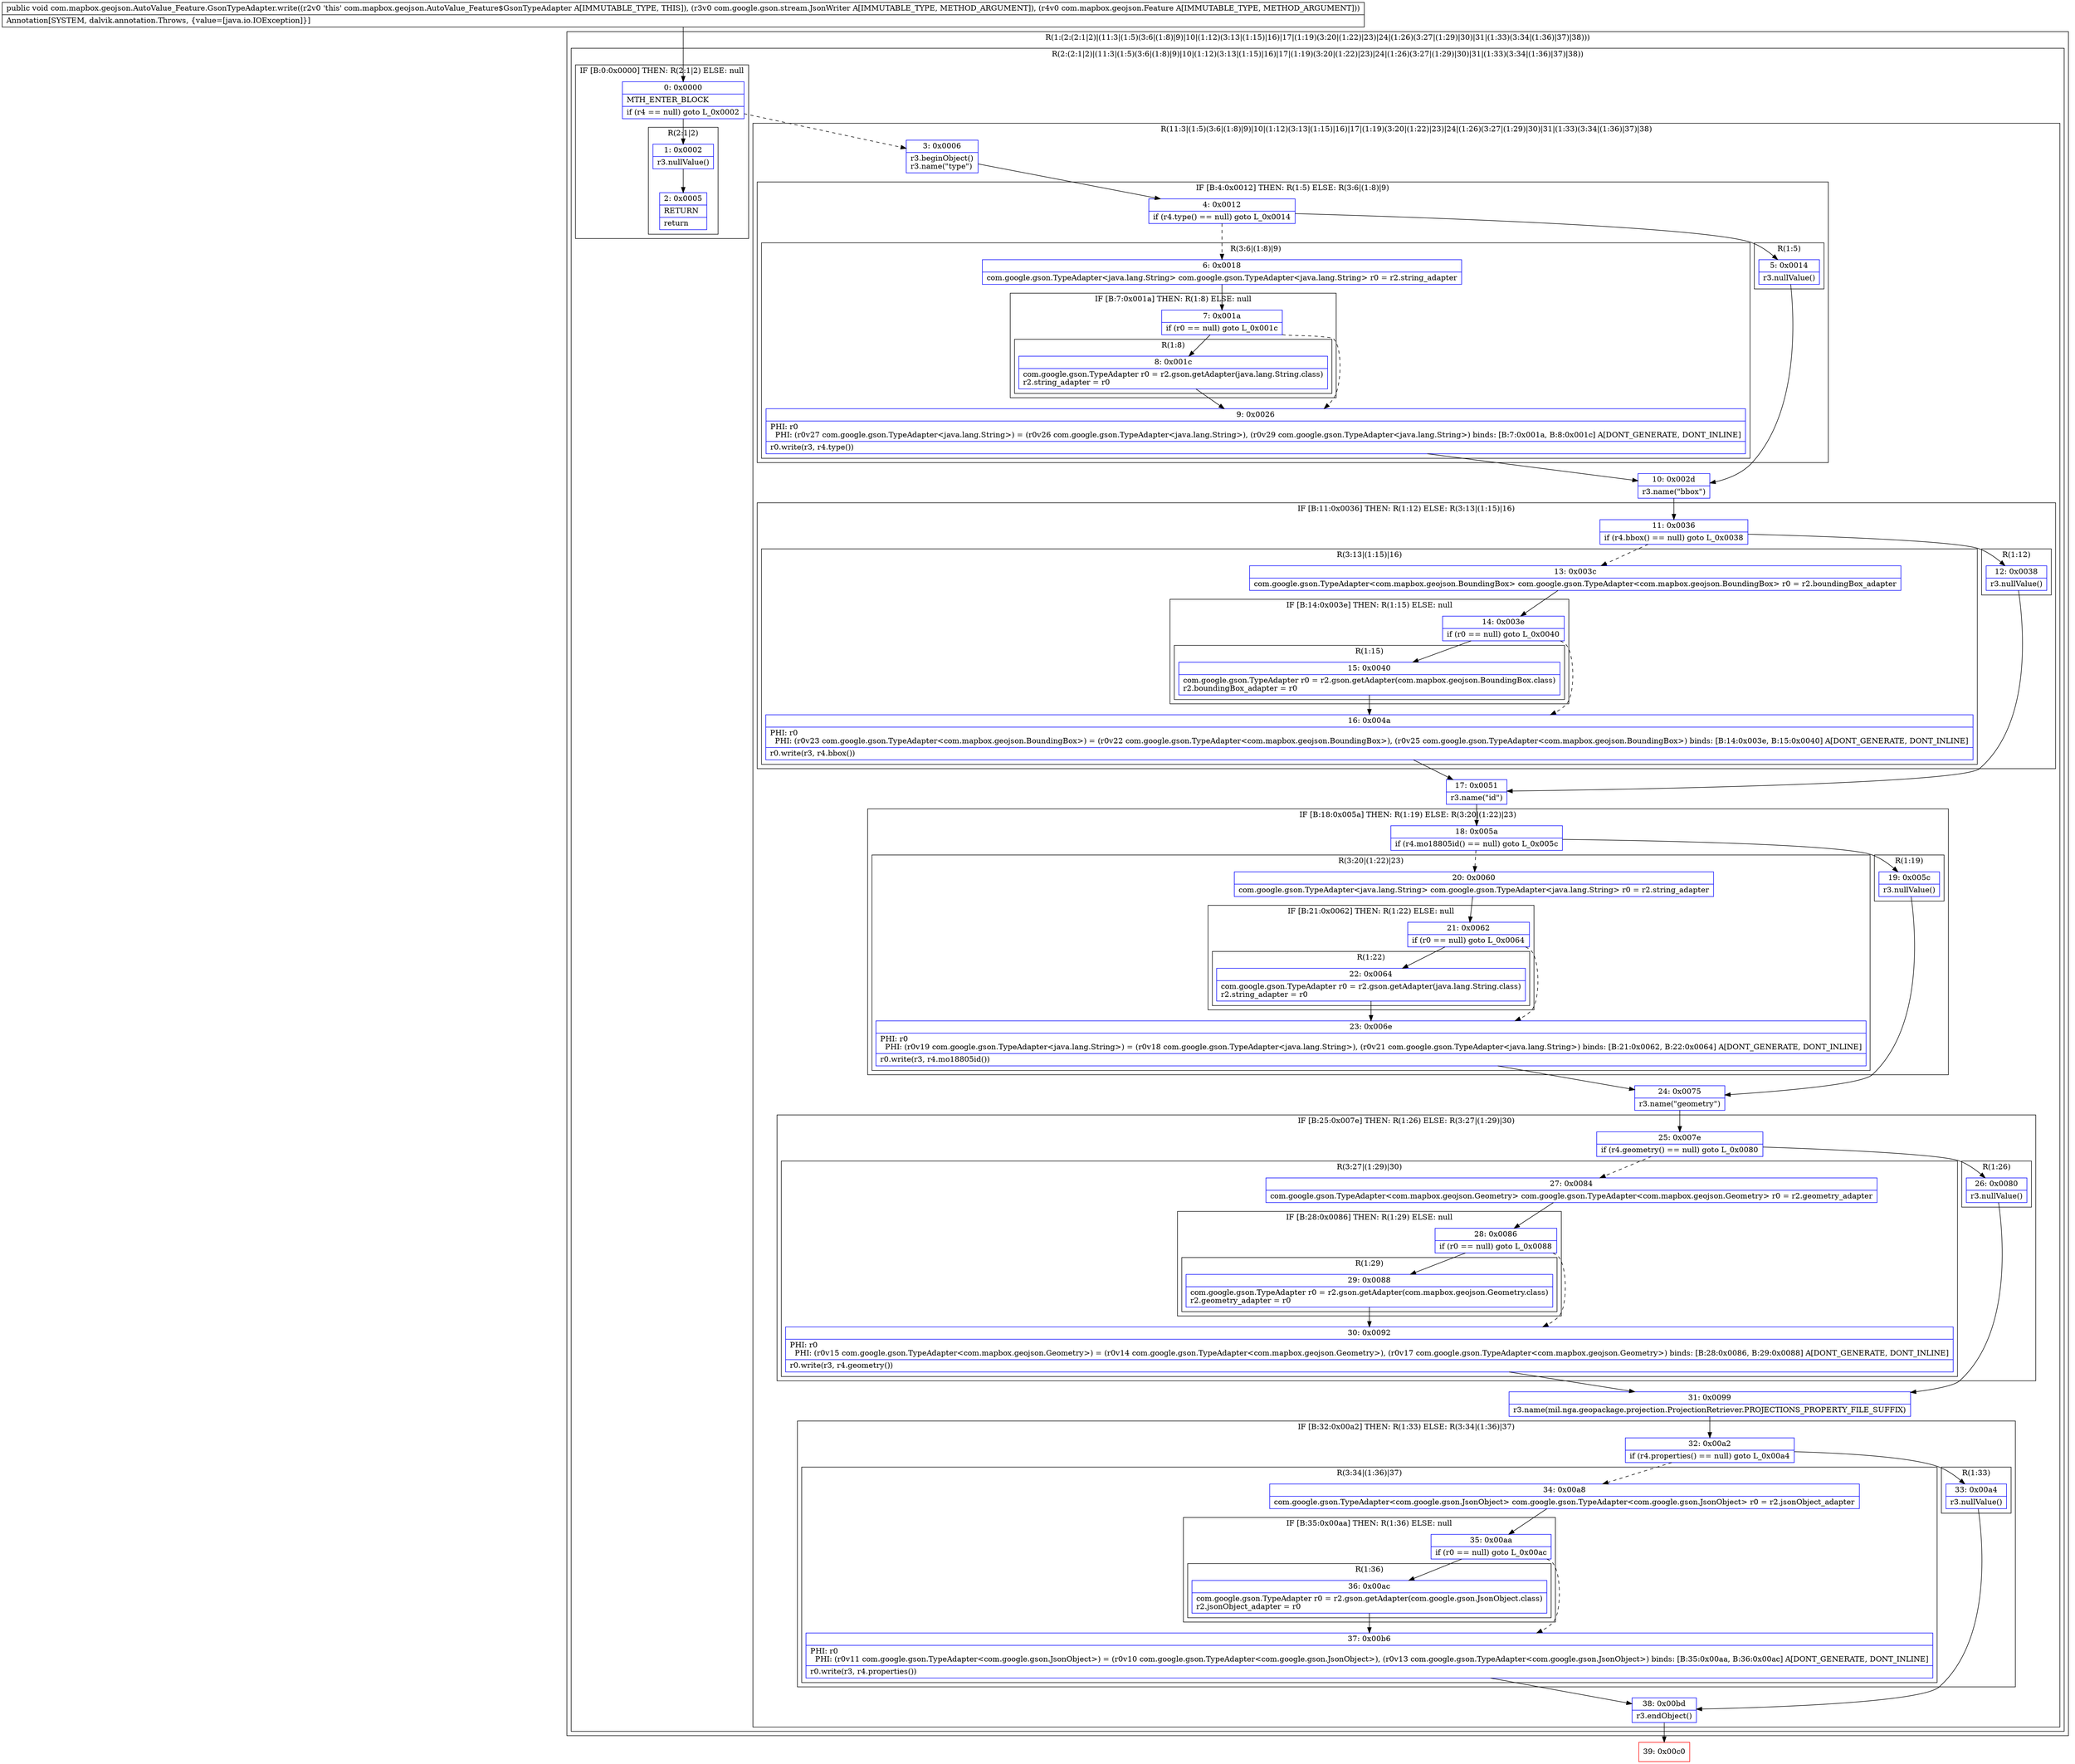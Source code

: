 digraph "CFG forcom.mapbox.geojson.AutoValue_Feature.GsonTypeAdapter.write(Lcom\/google\/gson\/stream\/JsonWriter;Lcom\/mapbox\/geojson\/Feature;)V" {
subgraph cluster_Region_362604842 {
label = "R(1:(2:(2:1|2)|(11:3|(1:5)(3:6|(1:8)|9)|10|(1:12)(3:13|(1:15)|16)|17|(1:19)(3:20|(1:22)|23)|24|(1:26)(3:27|(1:29)|30)|31|(1:33)(3:34|(1:36)|37)|38)))";
node [shape=record,color=blue];
subgraph cluster_Region_1466744267 {
label = "R(2:(2:1|2)|(11:3|(1:5)(3:6|(1:8)|9)|10|(1:12)(3:13|(1:15)|16)|17|(1:19)(3:20|(1:22)|23)|24|(1:26)(3:27|(1:29)|30)|31|(1:33)(3:34|(1:36)|37)|38))";
node [shape=record,color=blue];
subgraph cluster_IfRegion_613792804 {
label = "IF [B:0:0x0000] THEN: R(2:1|2) ELSE: null";
node [shape=record,color=blue];
Node_0 [shape=record,label="{0\:\ 0x0000|MTH_ENTER_BLOCK\l|if (r4 == null) goto L_0x0002\l}"];
subgraph cluster_Region_1144418222 {
label = "R(2:1|2)";
node [shape=record,color=blue];
Node_1 [shape=record,label="{1\:\ 0x0002|r3.nullValue()\l}"];
Node_2 [shape=record,label="{2\:\ 0x0005|RETURN\l|return\l}"];
}
}
subgraph cluster_Region_907090875 {
label = "R(11:3|(1:5)(3:6|(1:8)|9)|10|(1:12)(3:13|(1:15)|16)|17|(1:19)(3:20|(1:22)|23)|24|(1:26)(3:27|(1:29)|30)|31|(1:33)(3:34|(1:36)|37)|38)";
node [shape=record,color=blue];
Node_3 [shape=record,label="{3\:\ 0x0006|r3.beginObject()\lr3.name(\"type\")\l}"];
subgraph cluster_IfRegion_77691479 {
label = "IF [B:4:0x0012] THEN: R(1:5) ELSE: R(3:6|(1:8)|9)";
node [shape=record,color=blue];
Node_4 [shape=record,label="{4\:\ 0x0012|if (r4.type() == null) goto L_0x0014\l}"];
subgraph cluster_Region_224170619 {
label = "R(1:5)";
node [shape=record,color=blue];
Node_5 [shape=record,label="{5\:\ 0x0014|r3.nullValue()\l}"];
}
subgraph cluster_Region_175616350 {
label = "R(3:6|(1:8)|9)";
node [shape=record,color=blue];
Node_6 [shape=record,label="{6\:\ 0x0018|com.google.gson.TypeAdapter\<java.lang.String\> com.google.gson.TypeAdapter\<java.lang.String\> r0 = r2.string_adapter\l}"];
subgraph cluster_IfRegion_82456165 {
label = "IF [B:7:0x001a] THEN: R(1:8) ELSE: null";
node [shape=record,color=blue];
Node_7 [shape=record,label="{7\:\ 0x001a|if (r0 == null) goto L_0x001c\l}"];
subgraph cluster_Region_2134950056 {
label = "R(1:8)";
node [shape=record,color=blue];
Node_8 [shape=record,label="{8\:\ 0x001c|com.google.gson.TypeAdapter r0 = r2.gson.getAdapter(java.lang.String.class)\lr2.string_adapter = r0\l}"];
}
}
Node_9 [shape=record,label="{9\:\ 0x0026|PHI: r0 \l  PHI: (r0v27 com.google.gson.TypeAdapter\<java.lang.String\>) = (r0v26 com.google.gson.TypeAdapter\<java.lang.String\>), (r0v29 com.google.gson.TypeAdapter\<java.lang.String\>) binds: [B:7:0x001a, B:8:0x001c] A[DONT_GENERATE, DONT_INLINE]\l|r0.write(r3, r4.type())\l}"];
}
}
Node_10 [shape=record,label="{10\:\ 0x002d|r3.name(\"bbox\")\l}"];
subgraph cluster_IfRegion_2053166945 {
label = "IF [B:11:0x0036] THEN: R(1:12) ELSE: R(3:13|(1:15)|16)";
node [shape=record,color=blue];
Node_11 [shape=record,label="{11\:\ 0x0036|if (r4.bbox() == null) goto L_0x0038\l}"];
subgraph cluster_Region_1142081365 {
label = "R(1:12)";
node [shape=record,color=blue];
Node_12 [shape=record,label="{12\:\ 0x0038|r3.nullValue()\l}"];
}
subgraph cluster_Region_1657987594 {
label = "R(3:13|(1:15)|16)";
node [shape=record,color=blue];
Node_13 [shape=record,label="{13\:\ 0x003c|com.google.gson.TypeAdapter\<com.mapbox.geojson.BoundingBox\> com.google.gson.TypeAdapter\<com.mapbox.geojson.BoundingBox\> r0 = r2.boundingBox_adapter\l}"];
subgraph cluster_IfRegion_852487091 {
label = "IF [B:14:0x003e] THEN: R(1:15) ELSE: null";
node [shape=record,color=blue];
Node_14 [shape=record,label="{14\:\ 0x003e|if (r0 == null) goto L_0x0040\l}"];
subgraph cluster_Region_1938884613 {
label = "R(1:15)";
node [shape=record,color=blue];
Node_15 [shape=record,label="{15\:\ 0x0040|com.google.gson.TypeAdapter r0 = r2.gson.getAdapter(com.mapbox.geojson.BoundingBox.class)\lr2.boundingBox_adapter = r0\l}"];
}
}
Node_16 [shape=record,label="{16\:\ 0x004a|PHI: r0 \l  PHI: (r0v23 com.google.gson.TypeAdapter\<com.mapbox.geojson.BoundingBox\>) = (r0v22 com.google.gson.TypeAdapter\<com.mapbox.geojson.BoundingBox\>), (r0v25 com.google.gson.TypeAdapter\<com.mapbox.geojson.BoundingBox\>) binds: [B:14:0x003e, B:15:0x0040] A[DONT_GENERATE, DONT_INLINE]\l|r0.write(r3, r4.bbox())\l}"];
}
}
Node_17 [shape=record,label="{17\:\ 0x0051|r3.name(\"id\")\l}"];
subgraph cluster_IfRegion_1265532482 {
label = "IF [B:18:0x005a] THEN: R(1:19) ELSE: R(3:20|(1:22)|23)";
node [shape=record,color=blue];
Node_18 [shape=record,label="{18\:\ 0x005a|if (r4.mo18805id() == null) goto L_0x005c\l}"];
subgraph cluster_Region_583594526 {
label = "R(1:19)";
node [shape=record,color=blue];
Node_19 [shape=record,label="{19\:\ 0x005c|r3.nullValue()\l}"];
}
subgraph cluster_Region_405879905 {
label = "R(3:20|(1:22)|23)";
node [shape=record,color=blue];
Node_20 [shape=record,label="{20\:\ 0x0060|com.google.gson.TypeAdapter\<java.lang.String\> com.google.gson.TypeAdapter\<java.lang.String\> r0 = r2.string_adapter\l}"];
subgraph cluster_IfRegion_610507880 {
label = "IF [B:21:0x0062] THEN: R(1:22) ELSE: null";
node [shape=record,color=blue];
Node_21 [shape=record,label="{21\:\ 0x0062|if (r0 == null) goto L_0x0064\l}"];
subgraph cluster_Region_319443622 {
label = "R(1:22)";
node [shape=record,color=blue];
Node_22 [shape=record,label="{22\:\ 0x0064|com.google.gson.TypeAdapter r0 = r2.gson.getAdapter(java.lang.String.class)\lr2.string_adapter = r0\l}"];
}
}
Node_23 [shape=record,label="{23\:\ 0x006e|PHI: r0 \l  PHI: (r0v19 com.google.gson.TypeAdapter\<java.lang.String\>) = (r0v18 com.google.gson.TypeAdapter\<java.lang.String\>), (r0v21 com.google.gson.TypeAdapter\<java.lang.String\>) binds: [B:21:0x0062, B:22:0x0064] A[DONT_GENERATE, DONT_INLINE]\l|r0.write(r3, r4.mo18805id())\l}"];
}
}
Node_24 [shape=record,label="{24\:\ 0x0075|r3.name(\"geometry\")\l}"];
subgraph cluster_IfRegion_1592783609 {
label = "IF [B:25:0x007e] THEN: R(1:26) ELSE: R(3:27|(1:29)|30)";
node [shape=record,color=blue];
Node_25 [shape=record,label="{25\:\ 0x007e|if (r4.geometry() == null) goto L_0x0080\l}"];
subgraph cluster_Region_202747422 {
label = "R(1:26)";
node [shape=record,color=blue];
Node_26 [shape=record,label="{26\:\ 0x0080|r3.nullValue()\l}"];
}
subgraph cluster_Region_1247296796 {
label = "R(3:27|(1:29)|30)";
node [shape=record,color=blue];
Node_27 [shape=record,label="{27\:\ 0x0084|com.google.gson.TypeAdapter\<com.mapbox.geojson.Geometry\> com.google.gson.TypeAdapter\<com.mapbox.geojson.Geometry\> r0 = r2.geometry_adapter\l}"];
subgraph cluster_IfRegion_576492899 {
label = "IF [B:28:0x0086] THEN: R(1:29) ELSE: null";
node [shape=record,color=blue];
Node_28 [shape=record,label="{28\:\ 0x0086|if (r0 == null) goto L_0x0088\l}"];
subgraph cluster_Region_1821076141 {
label = "R(1:29)";
node [shape=record,color=blue];
Node_29 [shape=record,label="{29\:\ 0x0088|com.google.gson.TypeAdapter r0 = r2.gson.getAdapter(com.mapbox.geojson.Geometry.class)\lr2.geometry_adapter = r0\l}"];
}
}
Node_30 [shape=record,label="{30\:\ 0x0092|PHI: r0 \l  PHI: (r0v15 com.google.gson.TypeAdapter\<com.mapbox.geojson.Geometry\>) = (r0v14 com.google.gson.TypeAdapter\<com.mapbox.geojson.Geometry\>), (r0v17 com.google.gson.TypeAdapter\<com.mapbox.geojson.Geometry\>) binds: [B:28:0x0086, B:29:0x0088] A[DONT_GENERATE, DONT_INLINE]\l|r0.write(r3, r4.geometry())\l}"];
}
}
Node_31 [shape=record,label="{31\:\ 0x0099|r3.name(mil.nga.geopackage.projection.ProjectionRetriever.PROJECTIONS_PROPERTY_FILE_SUFFIX)\l}"];
subgraph cluster_IfRegion_884039088 {
label = "IF [B:32:0x00a2] THEN: R(1:33) ELSE: R(3:34|(1:36)|37)";
node [shape=record,color=blue];
Node_32 [shape=record,label="{32\:\ 0x00a2|if (r4.properties() == null) goto L_0x00a4\l}"];
subgraph cluster_Region_1368129850 {
label = "R(1:33)";
node [shape=record,color=blue];
Node_33 [shape=record,label="{33\:\ 0x00a4|r3.nullValue()\l}"];
}
subgraph cluster_Region_2070651857 {
label = "R(3:34|(1:36)|37)";
node [shape=record,color=blue];
Node_34 [shape=record,label="{34\:\ 0x00a8|com.google.gson.TypeAdapter\<com.google.gson.JsonObject\> com.google.gson.TypeAdapter\<com.google.gson.JsonObject\> r0 = r2.jsonObject_adapter\l}"];
subgraph cluster_IfRegion_155611683 {
label = "IF [B:35:0x00aa] THEN: R(1:36) ELSE: null";
node [shape=record,color=blue];
Node_35 [shape=record,label="{35\:\ 0x00aa|if (r0 == null) goto L_0x00ac\l}"];
subgraph cluster_Region_1279286052 {
label = "R(1:36)";
node [shape=record,color=blue];
Node_36 [shape=record,label="{36\:\ 0x00ac|com.google.gson.TypeAdapter r0 = r2.gson.getAdapter(com.google.gson.JsonObject.class)\lr2.jsonObject_adapter = r0\l}"];
}
}
Node_37 [shape=record,label="{37\:\ 0x00b6|PHI: r0 \l  PHI: (r0v11 com.google.gson.TypeAdapter\<com.google.gson.JsonObject\>) = (r0v10 com.google.gson.TypeAdapter\<com.google.gson.JsonObject\>), (r0v13 com.google.gson.TypeAdapter\<com.google.gson.JsonObject\>) binds: [B:35:0x00aa, B:36:0x00ac] A[DONT_GENERATE, DONT_INLINE]\l|r0.write(r3, r4.properties())\l}"];
}
}
Node_38 [shape=record,label="{38\:\ 0x00bd|r3.endObject()\l}"];
}
}
}
Node_39 [shape=record,color=red,label="{39\:\ 0x00c0}"];
MethodNode[shape=record,label="{public void com.mapbox.geojson.AutoValue_Feature.GsonTypeAdapter.write((r2v0 'this' com.mapbox.geojson.AutoValue_Feature$GsonTypeAdapter A[IMMUTABLE_TYPE, THIS]), (r3v0 com.google.gson.stream.JsonWriter A[IMMUTABLE_TYPE, METHOD_ARGUMENT]), (r4v0 com.mapbox.geojson.Feature A[IMMUTABLE_TYPE, METHOD_ARGUMENT]))  | Annotation[SYSTEM, dalvik.annotation.Throws, \{value=[java.io.IOException]\}]\l}"];
MethodNode -> Node_0;
Node_0 -> Node_1;
Node_0 -> Node_3[style=dashed];
Node_1 -> Node_2;
Node_3 -> Node_4;
Node_4 -> Node_5;
Node_4 -> Node_6[style=dashed];
Node_5 -> Node_10;
Node_6 -> Node_7;
Node_7 -> Node_8;
Node_7 -> Node_9[style=dashed];
Node_8 -> Node_9;
Node_9 -> Node_10;
Node_10 -> Node_11;
Node_11 -> Node_12;
Node_11 -> Node_13[style=dashed];
Node_12 -> Node_17;
Node_13 -> Node_14;
Node_14 -> Node_15;
Node_14 -> Node_16[style=dashed];
Node_15 -> Node_16;
Node_16 -> Node_17;
Node_17 -> Node_18;
Node_18 -> Node_19;
Node_18 -> Node_20[style=dashed];
Node_19 -> Node_24;
Node_20 -> Node_21;
Node_21 -> Node_22;
Node_21 -> Node_23[style=dashed];
Node_22 -> Node_23;
Node_23 -> Node_24;
Node_24 -> Node_25;
Node_25 -> Node_26;
Node_25 -> Node_27[style=dashed];
Node_26 -> Node_31;
Node_27 -> Node_28;
Node_28 -> Node_29;
Node_28 -> Node_30[style=dashed];
Node_29 -> Node_30;
Node_30 -> Node_31;
Node_31 -> Node_32;
Node_32 -> Node_33;
Node_32 -> Node_34[style=dashed];
Node_33 -> Node_38;
Node_34 -> Node_35;
Node_35 -> Node_36;
Node_35 -> Node_37[style=dashed];
Node_36 -> Node_37;
Node_37 -> Node_38;
Node_38 -> Node_39;
}

